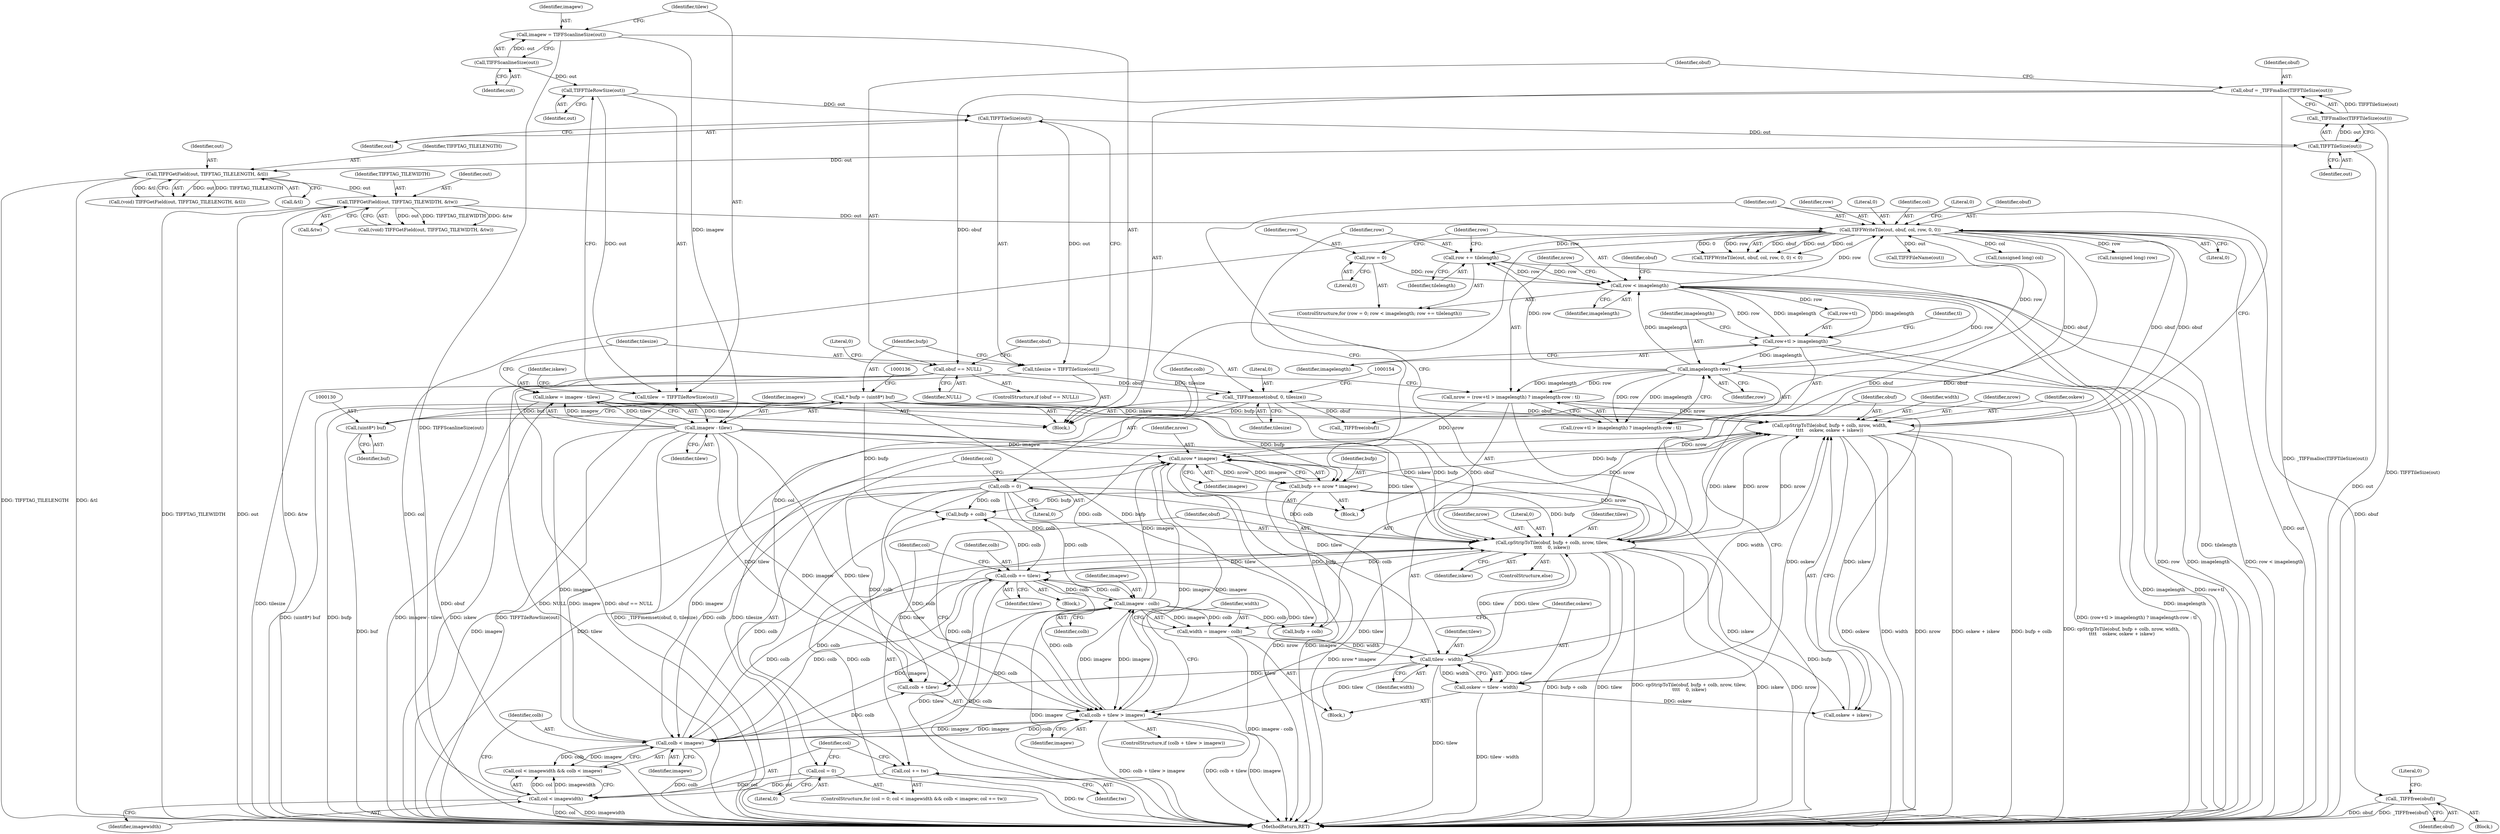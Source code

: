 digraph "0_libtiff_5ad9d8016fbb60109302d558f7edb2cb2a3bb8e3_0@API" {
"1000272" [label="(Call,_TIFFfree(obuf))"];
"1000253" [label="(Call,TIFFWriteTile(out, obuf, col, row, 0, 0))"];
"1000162" [label="(Call,TIFFGetField(out, TIFFTAG_TILEWIDTH, &tw))"];
"1000155" [label="(Call,TIFFGetField(out, TIFFTAG_TILELENGTH, &tl))"];
"1000141" [label="(Call,TIFFTileSize(out))"];
"1000123" [label="(Call,TIFFTileSize(out))"];
"1000112" [label="(Call,TIFFTileRowSize(out))"];
"1000107" [label="(Call,TIFFScanlineSize(out))"];
"1000230" [label="(Call,cpStripToTile(obuf, bufp + colb, nrow, width,\n\t\t\t\t    oskew, oskew + iskew))"];
"1000149" [label="(Call,_TIFFmemset(obuf, 0, tilesize))"];
"1000144" [label="(Call,obuf == NULL)"];
"1000138" [label="(Call,obuf = _TIFFmalloc(TIFFTileSize(out)))"];
"1000140" [label="(Call,_TIFFmalloc(TIFFTileSize(out)))"];
"1000121" [label="(Call,tilesize = TIFFTileSize(out))"];
"1000279" [label="(Call,bufp += nrow * imagew)"];
"1000281" [label="(Call,nrow * imagew)"];
"1000179" [label="(Call,nrow = (row+tl > imagelength) ? imagelength-row : tl)"];
"1000187" [label="(Call,imagelength-row)"];
"1000182" [label="(Call,row+tl > imagelength)"];
"1000171" [label="(Call,row < imagelength)"];
"1000168" [label="(Call,row = 0)"];
"1000174" [label="(Call,row += tilelength)"];
"1000242" [label="(Call,cpStripToTile(obuf, bufp + colb, nrow, tilew,\n\t\t\t\t    0, iskew))"];
"1000127" [label="(Call,* bufp = (uint8*) buf)"];
"1000129" [label="(Call,(uint8*) buf)"];
"1000192" [label="(Call,colb = 0)"];
"1000276" [label="(Call,colb += tilew)"];
"1000227" [label="(Call,tilew - width)"];
"1000117" [label="(Call,imagew - tilew)"];
"1000105" [label="(Call,imagew = TIFFScanlineSize(out))"];
"1000110" [label="(Call,tilew  = TIFFTileRowSize(out))"];
"1000219" [label="(Call,width = imagew - colb)"];
"1000221" [label="(Call,imagew - colb)"];
"1000212" [label="(Call,colb + tilew > imagew)"];
"1000204" [label="(Call,colb < imagew)"];
"1000115" [label="(Call,iskew = imagew - tilew)"];
"1000225" [label="(Call,oskew = tilew - width)"];
"1000201" [label="(Call,col < imagewidth)"];
"1000207" [label="(Call,col += tw)"];
"1000197" [label="(Call,col = 0)"];
"1000183" [label="(Call,row+tl)"];
"1000192" [label="(Call,colb = 0)"];
"1000174" [label="(Call,row += tilelength)"];
"1000172" [label="(Identifier,row)"];
"1000187" [label="(Call,imagelength-row)"];
"1000194" [label="(Literal,0)"];
"1000175" [label="(Identifier,row)"];
"1000106" [label="(Identifier,imagew)"];
"1000255" [label="(Identifier,obuf)"];
"1000257" [label="(Identifier,row)"];
"1000277" [label="(Identifier,colb)"];
"1000146" [label="(Identifier,NULL)"];
"1000269" [label="(Call,(unsigned long) row)"];
"1000108" [label="(Identifier,out)"];
"1000123" [label="(Call,TIFFTileSize(out))"];
"1000144" [label="(Call,obuf == NULL)"];
"1000156" [label="(Identifier,out)"];
"1000216" [label="(Identifier,imagew)"];
"1000151" [label="(Literal,0)"];
"1000165" [label="(Call,&tw)"];
"1000110" [label="(Call,tilew  = TIFFTileRowSize(out))"];
"1000213" [label="(Call,colb + tilew)"];
"1000259" [label="(Literal,0)"];
"1000282" [label="(Identifier,nrow)"];
"1000111" [label="(Identifier,tilew)"];
"1000208" [label="(Identifier,col)"];
"1000202" [label="(Identifier,col)"];
"1000168" [label="(Call,row = 0)"];
"1000252" [label="(Call,TIFFWriteTile(out, obuf, col, row, 0, 0) < 0)"];
"1000107" [label="(Call,TIFFScanlineSize(out))"];
"1000247" [label="(Identifier,nrow)"];
"1000263" [label="(Call,TIFFFileName(out))"];
"1000186" [label="(Identifier,imagelength)"];
"1000217" [label="(Block,)"];
"1000117" [label="(Call,imagew - tilew)"];
"1000148" [label="(Literal,0)"];
"1000258" [label="(Literal,0)"];
"1000139" [label="(Identifier,obuf)"];
"1000176" [label="(Identifier,tilelength)"];
"1000145" [label="(Identifier,obuf)"];
"1000220" [label="(Identifier,width)"];
"1000127" [label="(Call,* bufp = (uint8*) buf)"];
"1000196" [label="(ControlStructure,for (col = 0; col < imagewidth && colb < imagew; col += tw))"];
"1000249" [label="(Literal,0)"];
"1000128" [label="(Identifier,bufp)"];
"1000124" [label="(Identifier,out)"];
"1000243" [label="(Identifier,obuf)"];
"1000158" [label="(Call,&tl)"];
"1000199" [label="(Literal,0)"];
"1000280" [label="(Identifier,bufp)"];
"1000212" [label="(Call,colb + tilew > imagew)"];
"1000190" [label="(Identifier,tl)"];
"1000200" [label="(Call,col < imagewidth && colb < imagew)"];
"1000122" [label="(Identifier,tilesize)"];
"1000281" [label="(Call,nrow * imagew)"];
"1000197" [label="(Call,col = 0)"];
"1000279" [label="(Call,bufp += nrow * imagew)"];
"1000118" [label="(Identifier,imagew)"];
"1000143" [label="(ControlStructure,if (obuf == NULL))"];
"1000285" [label="(Identifier,obuf)"];
"1000235" [label="(Identifier,nrow)"];
"1000278" [label="(Identifier,tilew)"];
"1000171" [label="(Call,row < imagelength)"];
"1000162" [label="(Call,TIFFGetField(out, TIFFTAG_TILEWIDTH, &tw))"];
"1000231" [label="(Identifier,obuf)"];
"1000140" [label="(Call,_TIFFmalloc(TIFFTileSize(out)))"];
"1000237" [label="(Identifier,oskew)"];
"1000223" [label="(Identifier,colb)"];
"1000116" [label="(Identifier,iskew)"];
"1000230" [label="(Call,cpStripToTile(obuf, bufp + colb, nrow, width,\n\t\t\t\t    oskew, oskew + iskew))"];
"1000206" [label="(Identifier,imagew)"];
"1000229" [label="(Identifier,width)"];
"1000103" [label="(Block,)"];
"1000276" [label="(Call,colb += tilew)"];
"1000272" [label="(Call,_TIFFfree(obuf))"];
"1000273" [label="(Identifier,obuf)"];
"1000275" [label="(Literal,0)"];
"1000210" [label="(Block,)"];
"1000221" [label="(Call,imagew - colb)"];
"1000169" [label="(Identifier,row)"];
"1000205" [label="(Identifier,colb)"];
"1000193" [label="(Identifier,colb)"];
"1000177" [label="(Block,)"];
"1000182" [label="(Call,row+tl > imagelength)"];
"1000219" [label="(Call,width = imagew - colb)"];
"1000222" [label="(Identifier,imagew)"];
"1000138" [label="(Call,obuf = _TIFFmalloc(TIFFTileSize(out)))"];
"1000141" [label="(Call,TIFFTileSize(out))"];
"1000149" [label="(Call,_TIFFmemset(obuf, 0, tilesize))"];
"1000155" [label="(Call,TIFFGetField(out, TIFFTAG_TILELENGTH, &tl))"];
"1000241" [label="(ControlStructure,else)"];
"1000253" [label="(Call,TIFFWriteTile(out, obuf, col, row, 0, 0))"];
"1000201" [label="(Call,col < imagewidth)"];
"1000250" [label="(Identifier,iskew)"];
"1000105" [label="(Call,imagew = TIFFScanlineSize(out))"];
"1000288" [label="(MethodReturn,RET)"];
"1000170" [label="(Literal,0)"];
"1000157" [label="(Identifier,TIFFTAG_TILELENGTH)"];
"1000232" [label="(Call,bufp + colb)"];
"1000236" [label="(Identifier,width)"];
"1000131" [label="(Identifier,buf)"];
"1000225" [label="(Call,oskew = tilew - width)"];
"1000112" [label="(Call,TIFFTileRowSize(out))"];
"1000198" [label="(Identifier,col)"];
"1000209" [label="(Identifier,tw)"];
"1000163" [label="(Identifier,out)"];
"1000113" [label="(Identifier,out)"];
"1000115" [label="(Call,iskew = imagew - tilew)"];
"1000227" [label="(Call,tilew - width)"];
"1000211" [label="(ControlStructure,if (colb + tilew > imagew))"];
"1000256" [label="(Identifier,col)"];
"1000150" [label="(Identifier,obuf)"];
"1000238" [label="(Call,oskew + iskew)"];
"1000142" [label="(Identifier,out)"];
"1000179" [label="(Call,nrow = (row+tl > imagelength) ? imagelength-row : tl)"];
"1000226" [label="(Identifier,oskew)"];
"1000181" [label="(Call,(row+tl > imagelength) ? imagelength-row : tl)"];
"1000261" [label="(Block,)"];
"1000188" [label="(Identifier,imagelength)"];
"1000254" [label="(Identifier,out)"];
"1000283" [label="(Identifier,imagew)"];
"1000242" [label="(Call,cpStripToTile(obuf, bufp + colb, nrow, tilew,\n\t\t\t\t    0, iskew))"];
"1000284" [label="(Call,_TIFFfree(obuf))"];
"1000121" [label="(Call,tilesize = TIFFTileSize(out))"];
"1000189" [label="(Identifier,row)"];
"1000152" [label="(Identifier,tilesize)"];
"1000153" [label="(Call,(void) TIFFGetField(out, TIFFTAG_TILELENGTH, &tl))"];
"1000244" [label="(Call,bufp + colb)"];
"1000173" [label="(Identifier,imagelength)"];
"1000164" [label="(Identifier,TIFFTAG_TILEWIDTH)"];
"1000260" [label="(Literal,0)"];
"1000129" [label="(Call,(uint8*) buf)"];
"1000180" [label="(Identifier,nrow)"];
"1000119" [label="(Identifier,tilew)"];
"1000248" [label="(Identifier,tilew)"];
"1000207" [label="(Call,col += tw)"];
"1000203" [label="(Identifier,imagewidth)"];
"1000204" [label="(Call,colb < imagew)"];
"1000160" [label="(Call,(void) TIFFGetField(out, TIFFTAG_TILEWIDTH, &tw))"];
"1000167" [label="(ControlStructure,for (row = 0; row < imagelength; row += tilelength))"];
"1000228" [label="(Identifier,tilew)"];
"1000266" [label="(Call,(unsigned long) col)"];
"1000272" -> "1000261"  [label="AST: "];
"1000272" -> "1000273"  [label="CFG: "];
"1000273" -> "1000272"  [label="AST: "];
"1000275" -> "1000272"  [label="CFG: "];
"1000272" -> "1000288"  [label="DDG: obuf"];
"1000272" -> "1000288"  [label="DDG: _TIFFfree(obuf)"];
"1000253" -> "1000272"  [label="DDG: obuf"];
"1000253" -> "1000252"  [label="AST: "];
"1000253" -> "1000259"  [label="CFG: "];
"1000254" -> "1000253"  [label="AST: "];
"1000255" -> "1000253"  [label="AST: "];
"1000256" -> "1000253"  [label="AST: "];
"1000257" -> "1000253"  [label="AST: "];
"1000258" -> "1000253"  [label="AST: "];
"1000259" -> "1000253"  [label="AST: "];
"1000260" -> "1000253"  [label="CFG: "];
"1000253" -> "1000288"  [label="DDG: out"];
"1000253" -> "1000174"  [label="DDG: row"];
"1000253" -> "1000207"  [label="DDG: col"];
"1000253" -> "1000230"  [label="DDG: obuf"];
"1000253" -> "1000242"  [label="DDG: obuf"];
"1000253" -> "1000252"  [label="DDG: obuf"];
"1000253" -> "1000252"  [label="DDG: out"];
"1000253" -> "1000252"  [label="DDG: col"];
"1000253" -> "1000252"  [label="DDG: 0"];
"1000253" -> "1000252"  [label="DDG: row"];
"1000162" -> "1000253"  [label="DDG: out"];
"1000230" -> "1000253"  [label="DDG: obuf"];
"1000242" -> "1000253"  [label="DDG: obuf"];
"1000201" -> "1000253"  [label="DDG: col"];
"1000187" -> "1000253"  [label="DDG: row"];
"1000171" -> "1000253"  [label="DDG: row"];
"1000253" -> "1000263"  [label="DDG: out"];
"1000253" -> "1000266"  [label="DDG: col"];
"1000253" -> "1000269"  [label="DDG: row"];
"1000253" -> "1000284"  [label="DDG: obuf"];
"1000162" -> "1000160"  [label="AST: "];
"1000162" -> "1000165"  [label="CFG: "];
"1000163" -> "1000162"  [label="AST: "];
"1000164" -> "1000162"  [label="AST: "];
"1000165" -> "1000162"  [label="AST: "];
"1000160" -> "1000162"  [label="CFG: "];
"1000162" -> "1000288"  [label="DDG: TIFFTAG_TILEWIDTH"];
"1000162" -> "1000288"  [label="DDG: out"];
"1000162" -> "1000288"  [label="DDG: &tw"];
"1000162" -> "1000160"  [label="DDG: out"];
"1000162" -> "1000160"  [label="DDG: TIFFTAG_TILEWIDTH"];
"1000162" -> "1000160"  [label="DDG: &tw"];
"1000155" -> "1000162"  [label="DDG: out"];
"1000155" -> "1000153"  [label="AST: "];
"1000155" -> "1000158"  [label="CFG: "];
"1000156" -> "1000155"  [label="AST: "];
"1000157" -> "1000155"  [label="AST: "];
"1000158" -> "1000155"  [label="AST: "];
"1000153" -> "1000155"  [label="CFG: "];
"1000155" -> "1000288"  [label="DDG: TIFFTAG_TILELENGTH"];
"1000155" -> "1000288"  [label="DDG: &tl"];
"1000155" -> "1000153"  [label="DDG: out"];
"1000155" -> "1000153"  [label="DDG: TIFFTAG_TILELENGTH"];
"1000155" -> "1000153"  [label="DDG: &tl"];
"1000141" -> "1000155"  [label="DDG: out"];
"1000141" -> "1000140"  [label="AST: "];
"1000141" -> "1000142"  [label="CFG: "];
"1000142" -> "1000141"  [label="AST: "];
"1000140" -> "1000141"  [label="CFG: "];
"1000141" -> "1000288"  [label="DDG: out"];
"1000141" -> "1000140"  [label="DDG: out"];
"1000123" -> "1000141"  [label="DDG: out"];
"1000123" -> "1000121"  [label="AST: "];
"1000123" -> "1000124"  [label="CFG: "];
"1000124" -> "1000123"  [label="AST: "];
"1000121" -> "1000123"  [label="CFG: "];
"1000123" -> "1000121"  [label="DDG: out"];
"1000112" -> "1000123"  [label="DDG: out"];
"1000112" -> "1000110"  [label="AST: "];
"1000112" -> "1000113"  [label="CFG: "];
"1000113" -> "1000112"  [label="AST: "];
"1000110" -> "1000112"  [label="CFG: "];
"1000112" -> "1000110"  [label="DDG: out"];
"1000107" -> "1000112"  [label="DDG: out"];
"1000107" -> "1000105"  [label="AST: "];
"1000107" -> "1000108"  [label="CFG: "];
"1000108" -> "1000107"  [label="AST: "];
"1000105" -> "1000107"  [label="CFG: "];
"1000107" -> "1000105"  [label="DDG: out"];
"1000230" -> "1000217"  [label="AST: "];
"1000230" -> "1000238"  [label="CFG: "];
"1000231" -> "1000230"  [label="AST: "];
"1000232" -> "1000230"  [label="AST: "];
"1000235" -> "1000230"  [label="AST: "];
"1000236" -> "1000230"  [label="AST: "];
"1000237" -> "1000230"  [label="AST: "];
"1000238" -> "1000230"  [label="AST: "];
"1000254" -> "1000230"  [label="CFG: "];
"1000230" -> "1000288"  [label="DDG: oskew"];
"1000230" -> "1000288"  [label="DDG: width"];
"1000230" -> "1000288"  [label="DDG: nrow"];
"1000230" -> "1000288"  [label="DDG: oskew + iskew"];
"1000230" -> "1000288"  [label="DDG: bufp + colb"];
"1000230" -> "1000288"  [label="DDG: cpStripToTile(obuf, bufp + colb, nrow, width,\n\t\t\t\t    oskew, oskew + iskew)"];
"1000149" -> "1000230"  [label="DDG: obuf"];
"1000279" -> "1000230"  [label="DDG: bufp"];
"1000127" -> "1000230"  [label="DDG: bufp"];
"1000221" -> "1000230"  [label="DDG: colb"];
"1000179" -> "1000230"  [label="DDG: nrow"];
"1000242" -> "1000230"  [label="DDG: nrow"];
"1000242" -> "1000230"  [label="DDG: iskew"];
"1000227" -> "1000230"  [label="DDG: width"];
"1000225" -> "1000230"  [label="DDG: oskew"];
"1000115" -> "1000230"  [label="DDG: iskew"];
"1000230" -> "1000242"  [label="DDG: nrow"];
"1000230" -> "1000281"  [label="DDG: nrow"];
"1000149" -> "1000103"  [label="AST: "];
"1000149" -> "1000152"  [label="CFG: "];
"1000150" -> "1000149"  [label="AST: "];
"1000151" -> "1000149"  [label="AST: "];
"1000152" -> "1000149"  [label="AST: "];
"1000154" -> "1000149"  [label="CFG: "];
"1000149" -> "1000288"  [label="DDG: tilesize"];
"1000149" -> "1000288"  [label="DDG: _TIFFmemset(obuf, 0, tilesize)"];
"1000144" -> "1000149"  [label="DDG: obuf"];
"1000121" -> "1000149"  [label="DDG: tilesize"];
"1000149" -> "1000242"  [label="DDG: obuf"];
"1000149" -> "1000284"  [label="DDG: obuf"];
"1000144" -> "1000143"  [label="AST: "];
"1000144" -> "1000146"  [label="CFG: "];
"1000145" -> "1000144"  [label="AST: "];
"1000146" -> "1000144"  [label="AST: "];
"1000148" -> "1000144"  [label="CFG: "];
"1000150" -> "1000144"  [label="CFG: "];
"1000144" -> "1000288"  [label="DDG: obuf == NULL"];
"1000144" -> "1000288"  [label="DDG: obuf"];
"1000144" -> "1000288"  [label="DDG: NULL"];
"1000138" -> "1000144"  [label="DDG: obuf"];
"1000138" -> "1000103"  [label="AST: "];
"1000138" -> "1000140"  [label="CFG: "];
"1000139" -> "1000138"  [label="AST: "];
"1000140" -> "1000138"  [label="AST: "];
"1000145" -> "1000138"  [label="CFG: "];
"1000138" -> "1000288"  [label="DDG: _TIFFmalloc(TIFFTileSize(out))"];
"1000140" -> "1000138"  [label="DDG: TIFFTileSize(out)"];
"1000140" -> "1000288"  [label="DDG: TIFFTileSize(out)"];
"1000121" -> "1000103"  [label="AST: "];
"1000122" -> "1000121"  [label="AST: "];
"1000128" -> "1000121"  [label="CFG: "];
"1000121" -> "1000288"  [label="DDG: tilesize"];
"1000279" -> "1000177"  [label="AST: "];
"1000279" -> "1000281"  [label="CFG: "];
"1000280" -> "1000279"  [label="AST: "];
"1000281" -> "1000279"  [label="AST: "];
"1000175" -> "1000279"  [label="CFG: "];
"1000279" -> "1000288"  [label="DDG: bufp"];
"1000279" -> "1000288"  [label="DDG: nrow * imagew"];
"1000279" -> "1000232"  [label="DDG: bufp"];
"1000279" -> "1000242"  [label="DDG: bufp"];
"1000279" -> "1000244"  [label="DDG: bufp"];
"1000281" -> "1000279"  [label="DDG: nrow"];
"1000281" -> "1000279"  [label="DDG: imagew"];
"1000127" -> "1000279"  [label="DDG: bufp"];
"1000281" -> "1000283"  [label="CFG: "];
"1000282" -> "1000281"  [label="AST: "];
"1000283" -> "1000281"  [label="AST: "];
"1000281" -> "1000288"  [label="DDG: nrow"];
"1000281" -> "1000288"  [label="DDG: imagew"];
"1000281" -> "1000204"  [label="DDG: imagew"];
"1000281" -> "1000212"  [label="DDG: imagew"];
"1000179" -> "1000281"  [label="DDG: nrow"];
"1000242" -> "1000281"  [label="DDG: nrow"];
"1000212" -> "1000281"  [label="DDG: imagew"];
"1000204" -> "1000281"  [label="DDG: imagew"];
"1000221" -> "1000281"  [label="DDG: imagew"];
"1000117" -> "1000281"  [label="DDG: imagew"];
"1000179" -> "1000177"  [label="AST: "];
"1000179" -> "1000181"  [label="CFG: "];
"1000180" -> "1000179"  [label="AST: "];
"1000181" -> "1000179"  [label="AST: "];
"1000193" -> "1000179"  [label="CFG: "];
"1000179" -> "1000288"  [label="DDG: (row+tl > imagelength) ? imagelength-row : tl"];
"1000187" -> "1000179"  [label="DDG: imagelength"];
"1000187" -> "1000179"  [label="DDG: row"];
"1000179" -> "1000242"  [label="DDG: nrow"];
"1000187" -> "1000181"  [label="AST: "];
"1000187" -> "1000189"  [label="CFG: "];
"1000188" -> "1000187"  [label="AST: "];
"1000189" -> "1000187"  [label="AST: "];
"1000181" -> "1000187"  [label="CFG: "];
"1000187" -> "1000288"  [label="DDG: imagelength"];
"1000187" -> "1000171"  [label="DDG: imagelength"];
"1000187" -> "1000174"  [label="DDG: row"];
"1000187" -> "1000181"  [label="DDG: imagelength"];
"1000187" -> "1000181"  [label="DDG: row"];
"1000182" -> "1000187"  [label="DDG: imagelength"];
"1000171" -> "1000187"  [label="DDG: row"];
"1000182" -> "1000181"  [label="AST: "];
"1000182" -> "1000186"  [label="CFG: "];
"1000183" -> "1000182"  [label="AST: "];
"1000186" -> "1000182"  [label="AST: "];
"1000188" -> "1000182"  [label="CFG: "];
"1000190" -> "1000182"  [label="CFG: "];
"1000182" -> "1000288"  [label="DDG: imagelength"];
"1000182" -> "1000288"  [label="DDG: row+tl"];
"1000182" -> "1000171"  [label="DDG: imagelength"];
"1000171" -> "1000182"  [label="DDG: row"];
"1000171" -> "1000182"  [label="DDG: imagelength"];
"1000171" -> "1000167"  [label="AST: "];
"1000171" -> "1000173"  [label="CFG: "];
"1000172" -> "1000171"  [label="AST: "];
"1000173" -> "1000171"  [label="AST: "];
"1000180" -> "1000171"  [label="CFG: "];
"1000285" -> "1000171"  [label="CFG: "];
"1000171" -> "1000288"  [label="DDG: row"];
"1000171" -> "1000288"  [label="DDG: imagelength"];
"1000171" -> "1000288"  [label="DDG: row < imagelength"];
"1000168" -> "1000171"  [label="DDG: row"];
"1000174" -> "1000171"  [label="DDG: row"];
"1000171" -> "1000174"  [label="DDG: row"];
"1000171" -> "1000183"  [label="DDG: row"];
"1000168" -> "1000167"  [label="AST: "];
"1000168" -> "1000170"  [label="CFG: "];
"1000169" -> "1000168"  [label="AST: "];
"1000170" -> "1000168"  [label="AST: "];
"1000172" -> "1000168"  [label="CFG: "];
"1000174" -> "1000167"  [label="AST: "];
"1000174" -> "1000176"  [label="CFG: "];
"1000175" -> "1000174"  [label="AST: "];
"1000176" -> "1000174"  [label="AST: "];
"1000172" -> "1000174"  [label="CFG: "];
"1000174" -> "1000288"  [label="DDG: tilelength"];
"1000242" -> "1000241"  [label="AST: "];
"1000242" -> "1000250"  [label="CFG: "];
"1000243" -> "1000242"  [label="AST: "];
"1000244" -> "1000242"  [label="AST: "];
"1000247" -> "1000242"  [label="AST: "];
"1000248" -> "1000242"  [label="AST: "];
"1000249" -> "1000242"  [label="AST: "];
"1000250" -> "1000242"  [label="AST: "];
"1000254" -> "1000242"  [label="CFG: "];
"1000242" -> "1000288"  [label="DDG: bufp + colb"];
"1000242" -> "1000288"  [label="DDG: tilew"];
"1000242" -> "1000288"  [label="DDG: cpStripToTile(obuf, bufp + colb, nrow, tilew,\n\t\t\t\t    0, iskew)"];
"1000242" -> "1000288"  [label="DDG: iskew"];
"1000242" -> "1000288"  [label="DDG: nrow"];
"1000242" -> "1000212"  [label="DDG: tilew"];
"1000242" -> "1000213"  [label="DDG: tilew"];
"1000242" -> "1000227"  [label="DDG: tilew"];
"1000242" -> "1000238"  [label="DDG: iskew"];
"1000127" -> "1000242"  [label="DDG: bufp"];
"1000192" -> "1000242"  [label="DDG: colb"];
"1000276" -> "1000242"  [label="DDG: colb"];
"1000204" -> "1000242"  [label="DDG: colb"];
"1000117" -> "1000242"  [label="DDG: tilew"];
"1000227" -> "1000242"  [label="DDG: tilew"];
"1000115" -> "1000242"  [label="DDG: iskew"];
"1000242" -> "1000276"  [label="DDG: tilew"];
"1000127" -> "1000103"  [label="AST: "];
"1000127" -> "1000129"  [label="CFG: "];
"1000128" -> "1000127"  [label="AST: "];
"1000129" -> "1000127"  [label="AST: "];
"1000136" -> "1000127"  [label="CFG: "];
"1000127" -> "1000288"  [label="DDG: (uint8*) buf"];
"1000127" -> "1000288"  [label="DDG: bufp"];
"1000129" -> "1000127"  [label="DDG: buf"];
"1000127" -> "1000232"  [label="DDG: bufp"];
"1000127" -> "1000244"  [label="DDG: bufp"];
"1000129" -> "1000131"  [label="CFG: "];
"1000130" -> "1000129"  [label="AST: "];
"1000131" -> "1000129"  [label="AST: "];
"1000129" -> "1000288"  [label="DDG: buf"];
"1000192" -> "1000177"  [label="AST: "];
"1000192" -> "1000194"  [label="CFG: "];
"1000193" -> "1000192"  [label="AST: "];
"1000194" -> "1000192"  [label="AST: "];
"1000198" -> "1000192"  [label="CFG: "];
"1000192" -> "1000288"  [label="DDG: colb"];
"1000192" -> "1000204"  [label="DDG: colb"];
"1000192" -> "1000212"  [label="DDG: colb"];
"1000192" -> "1000213"  [label="DDG: colb"];
"1000192" -> "1000221"  [label="DDG: colb"];
"1000192" -> "1000244"  [label="DDG: colb"];
"1000192" -> "1000276"  [label="DDG: colb"];
"1000276" -> "1000210"  [label="AST: "];
"1000276" -> "1000278"  [label="CFG: "];
"1000277" -> "1000276"  [label="AST: "];
"1000278" -> "1000276"  [label="AST: "];
"1000208" -> "1000276"  [label="CFG: "];
"1000276" -> "1000288"  [label="DDG: tilew"];
"1000276" -> "1000288"  [label="DDG: colb"];
"1000276" -> "1000204"  [label="DDG: colb"];
"1000276" -> "1000212"  [label="DDG: colb"];
"1000276" -> "1000213"  [label="DDG: colb"];
"1000276" -> "1000221"  [label="DDG: colb"];
"1000276" -> "1000244"  [label="DDG: colb"];
"1000227" -> "1000276"  [label="DDG: tilew"];
"1000221" -> "1000276"  [label="DDG: colb"];
"1000204" -> "1000276"  [label="DDG: colb"];
"1000227" -> "1000225"  [label="AST: "];
"1000227" -> "1000229"  [label="CFG: "];
"1000228" -> "1000227"  [label="AST: "];
"1000229" -> "1000227"  [label="AST: "];
"1000225" -> "1000227"  [label="CFG: "];
"1000227" -> "1000288"  [label="DDG: tilew"];
"1000227" -> "1000212"  [label="DDG: tilew"];
"1000227" -> "1000213"  [label="DDG: tilew"];
"1000227" -> "1000225"  [label="DDG: tilew"];
"1000227" -> "1000225"  [label="DDG: width"];
"1000117" -> "1000227"  [label="DDG: tilew"];
"1000219" -> "1000227"  [label="DDG: width"];
"1000117" -> "1000115"  [label="AST: "];
"1000117" -> "1000119"  [label="CFG: "];
"1000118" -> "1000117"  [label="AST: "];
"1000119" -> "1000117"  [label="AST: "];
"1000115" -> "1000117"  [label="CFG: "];
"1000117" -> "1000288"  [label="DDG: imagew"];
"1000117" -> "1000288"  [label="DDG: tilew"];
"1000117" -> "1000115"  [label="DDG: imagew"];
"1000117" -> "1000115"  [label="DDG: tilew"];
"1000105" -> "1000117"  [label="DDG: imagew"];
"1000110" -> "1000117"  [label="DDG: tilew"];
"1000117" -> "1000204"  [label="DDG: imagew"];
"1000117" -> "1000212"  [label="DDG: tilew"];
"1000117" -> "1000212"  [label="DDG: imagew"];
"1000117" -> "1000213"  [label="DDG: tilew"];
"1000105" -> "1000103"  [label="AST: "];
"1000106" -> "1000105"  [label="AST: "];
"1000111" -> "1000105"  [label="CFG: "];
"1000105" -> "1000288"  [label="DDG: TIFFScanlineSize(out)"];
"1000110" -> "1000103"  [label="AST: "];
"1000111" -> "1000110"  [label="AST: "];
"1000116" -> "1000110"  [label="CFG: "];
"1000110" -> "1000288"  [label="DDG: TIFFTileRowSize(out)"];
"1000219" -> "1000217"  [label="AST: "];
"1000219" -> "1000221"  [label="CFG: "];
"1000220" -> "1000219"  [label="AST: "];
"1000221" -> "1000219"  [label="AST: "];
"1000226" -> "1000219"  [label="CFG: "];
"1000219" -> "1000288"  [label="DDG: imagew - colb"];
"1000221" -> "1000219"  [label="DDG: imagew"];
"1000221" -> "1000219"  [label="DDG: colb"];
"1000221" -> "1000223"  [label="CFG: "];
"1000222" -> "1000221"  [label="AST: "];
"1000223" -> "1000221"  [label="AST: "];
"1000221" -> "1000288"  [label="DDG: imagew"];
"1000221" -> "1000204"  [label="DDG: imagew"];
"1000221" -> "1000212"  [label="DDG: imagew"];
"1000212" -> "1000221"  [label="DDG: imagew"];
"1000204" -> "1000221"  [label="DDG: colb"];
"1000221" -> "1000232"  [label="DDG: colb"];
"1000212" -> "1000211"  [label="AST: "];
"1000212" -> "1000216"  [label="CFG: "];
"1000213" -> "1000212"  [label="AST: "];
"1000216" -> "1000212"  [label="AST: "];
"1000220" -> "1000212"  [label="CFG: "];
"1000243" -> "1000212"  [label="CFG: "];
"1000212" -> "1000288"  [label="DDG: imagew"];
"1000212" -> "1000288"  [label="DDG: colb + tilew > imagew"];
"1000212" -> "1000288"  [label="DDG: colb + tilew"];
"1000212" -> "1000204"  [label="DDG: imagew"];
"1000204" -> "1000212"  [label="DDG: colb"];
"1000204" -> "1000212"  [label="DDG: imagew"];
"1000204" -> "1000200"  [label="AST: "];
"1000204" -> "1000206"  [label="CFG: "];
"1000205" -> "1000204"  [label="AST: "];
"1000206" -> "1000204"  [label="AST: "];
"1000200" -> "1000204"  [label="CFG: "];
"1000204" -> "1000288"  [label="DDG: colb"];
"1000204" -> "1000200"  [label="DDG: colb"];
"1000204" -> "1000200"  [label="DDG: imagew"];
"1000204" -> "1000213"  [label="DDG: colb"];
"1000204" -> "1000244"  [label="DDG: colb"];
"1000115" -> "1000103"  [label="AST: "];
"1000116" -> "1000115"  [label="AST: "];
"1000122" -> "1000115"  [label="CFG: "];
"1000115" -> "1000288"  [label="DDG: imagew - tilew"];
"1000115" -> "1000288"  [label="DDG: iskew"];
"1000115" -> "1000238"  [label="DDG: iskew"];
"1000225" -> "1000217"  [label="AST: "];
"1000226" -> "1000225"  [label="AST: "];
"1000231" -> "1000225"  [label="CFG: "];
"1000225" -> "1000288"  [label="DDG: tilew - width"];
"1000225" -> "1000238"  [label="DDG: oskew"];
"1000201" -> "1000200"  [label="AST: "];
"1000201" -> "1000203"  [label="CFG: "];
"1000202" -> "1000201"  [label="AST: "];
"1000203" -> "1000201"  [label="AST: "];
"1000205" -> "1000201"  [label="CFG: "];
"1000200" -> "1000201"  [label="CFG: "];
"1000201" -> "1000288"  [label="DDG: imagewidth"];
"1000201" -> "1000288"  [label="DDG: col"];
"1000201" -> "1000200"  [label="DDG: col"];
"1000201" -> "1000200"  [label="DDG: imagewidth"];
"1000207" -> "1000201"  [label="DDG: col"];
"1000197" -> "1000201"  [label="DDG: col"];
"1000207" -> "1000196"  [label="AST: "];
"1000207" -> "1000209"  [label="CFG: "];
"1000208" -> "1000207"  [label="AST: "];
"1000209" -> "1000207"  [label="AST: "];
"1000202" -> "1000207"  [label="CFG: "];
"1000207" -> "1000288"  [label="DDG: tw"];
"1000197" -> "1000196"  [label="AST: "];
"1000197" -> "1000199"  [label="CFG: "];
"1000198" -> "1000197"  [label="AST: "];
"1000199" -> "1000197"  [label="AST: "];
"1000202" -> "1000197"  [label="CFG: "];
}
